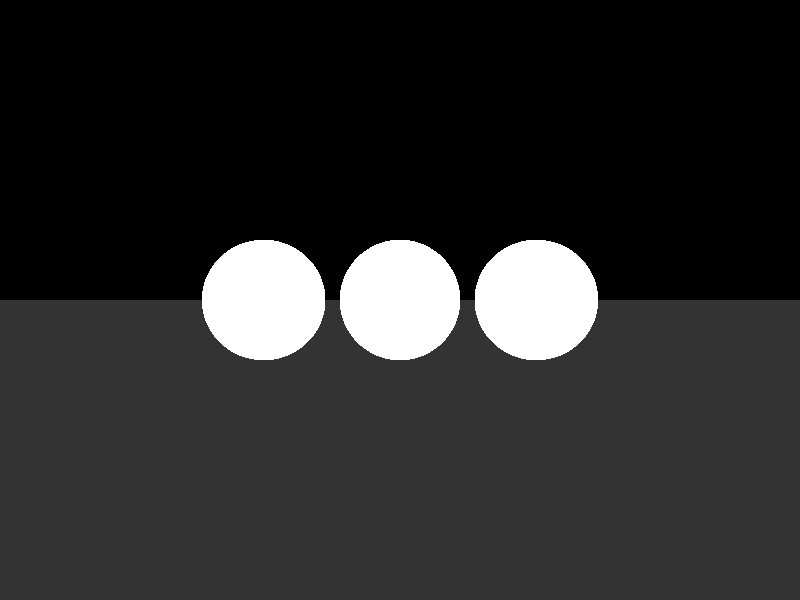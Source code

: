 //Scene 3 for final

camera {
  location  <0, 0, 20>
  up        <0,  1,  0>
  right     <1.33333, 0,  0>
  look_at   <0, 0, 0>
}

light_source {<-20, 20, 20> color rgb <.3, 0, 0>}
light_source {<0, 20, 20> color rgb <0, 0.3, 0>}
light_source {<20, 20, 20> color rgb <0, 0, 0.3>}
light_source {<-40, 20, 20> color rgb <.3, 0, 0.3>}
light_source {<40, 20, 20> color rgb <0, .3, 0.3>}

light_source {<0, 20, -10> color rgb <.3, 0.3, 0>}
light_source {<-20, 20, -10> color rgb <0.15, 0, 0.3>}
light_source {<20, 20, -10> color rgb <0.3, 0.15, 0>}
light_source {<-40, 20, -10> color rgb <.15, .3, 0>}
light_source {<40, 20, -10> color rgb <0.3, 0.15, 0.3>}

sphere { <-4.5, 0, 0>, 2
  pigment { color rgbf <1.0, 1.0, 1.0>}
  finish { ambient 0.02 diffuse 0.4 specular 0.4 roughness 0.001}
}

sphere { <0, 0, 0>, 2
  pigment { color rgbf <1.0, 1.0, 1.0>}
  finish { ambient 0.02 diffuse 0.4 reflection .80 specular 0.4 roughness 0.001}
}

sphere { <4.5, 0, 0>, 2
  pigment { color rgbf <1.0, 1.0, 1.0>}
  finish { ambient 0.02 diffuse 0.4 specular 0.4 roughness 0.001}
}

//Floor
plane {<0, 1, 0>, -5
  pigment {color rgb <0.2, 0.2, 0.2>}
  finish {ambient 0.3 diffuse 1.75 reflection .8}
}